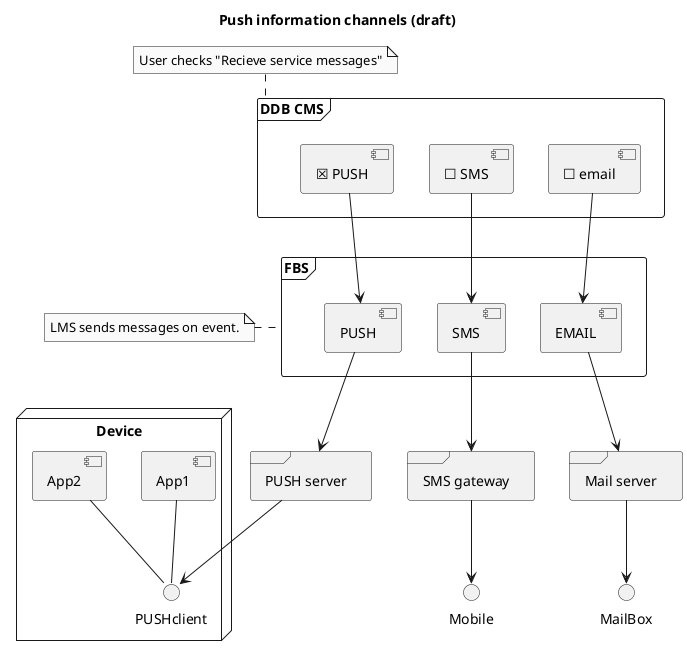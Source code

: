 @startuml
title Push information channels (draft)

' Removing color and border from cards
skinparam monochrome true

' Participants

frame FBS as "FBS" {
	[SMS]
	[EMAIL]
	[PUSH]
  }

frame DDBCMS as "DDB CMS" {
	[SMSx] as "&#9744; SMS"
	[EMAILx] as "&#9744; email"
	[PUSHx] as "&#9746; PUSH"
  }

note top of DDBCMS: User checks "Recieve service messages"
note left of FBS: LMS sends messages on event.


frame PUSHserver as "PUSH server" {
}

frame SMSgateway as "SMS gateway" {
}

frame MAILserver as "Mail server" {
}

SMSx --> SMS
EMAILx --> EMAIL
PUSHx --> PUSH

PUSH --> PUSHserver
SMS --> SMSgateway
EMAIL --> MAILserver


SMSgateway --> Mobile
MAILserver --> MailBox


node "Device" {
  PUSHserver --> PUSHclient
  [App1] -- PUSHclient
  [App2] -- PUSHclient
} 

@enduml
